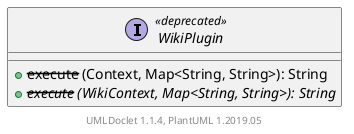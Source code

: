 @startuml

    interface WikiPlugin <<deprecated>> [[WikiPlugin.html]] {
        + --execute-- (Context, Map<String, String>): String
        {abstract} + --execute-- (WikiContext, Map<String, String>): String
    }


    center footer UMLDoclet 1.1.4, PlantUML 1.2019.05
@enduml
